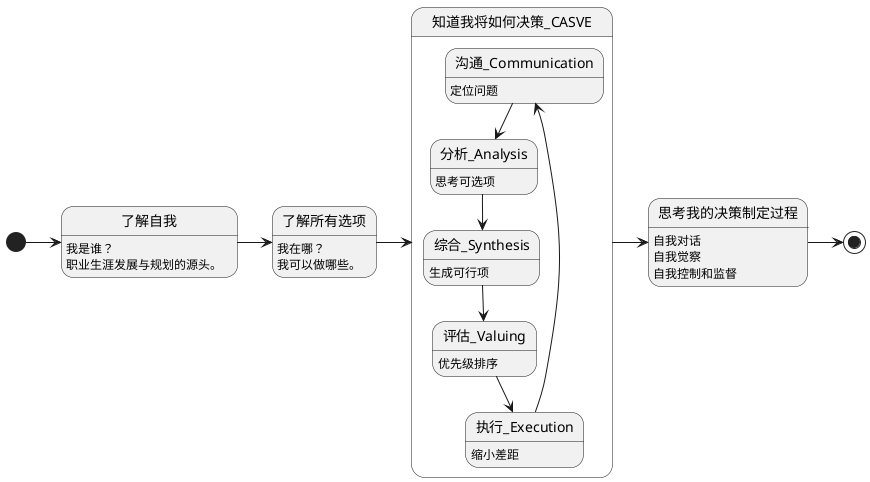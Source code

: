 @startuml
[*] -> 了解自我
了解自我 -> 了解所有选项
了解所有选项 -> 知道我将如何决策_CASVE
知道我将如何决策_CASVE -> 思考我的决策制定过程
思考我的决策制定过程 -> [*]

state 知道我将如何决策_CASVE {
  沟通_Communication --> 分析_Analysis
  分析_Analysis --> 综合_Synthesis
  综合_Synthesis --> 评估_Valuing
  评估_Valuing --> 执行_Execution
  执行_Execution --> 沟通_Communication
}
沟通_Communication: 定位问题
分析_Analysis: 思考可选项
综合_Synthesis: 生成可行项
评估_Valuing: 优先级排序
执行_Execution: 缩小差距

了解自我: 我是谁？
了解自我: 职业生涯发展与规划的源头。
了解所有选项: 我在哪？
了解所有选项: 我可以做哪些。
思考我的决策制定过程: 自我对话
思考我的决策制定过程: 自我觉察
思考我的决策制定过程: 自我控制和监督
@enduml